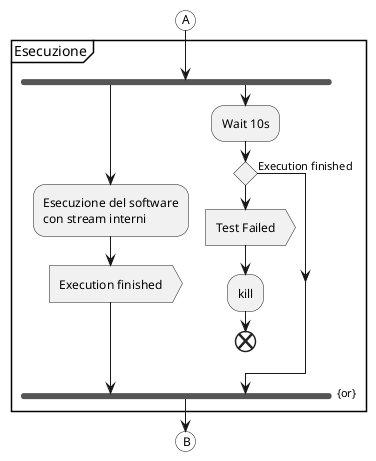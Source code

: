 @startuml

#white:(A)
partition Esecuzione {
    fork
        :Esecuzione del software
        con stream interni;
        :Execution finished>
    fork again
        :Wait 10s;
        if () then (Execution finished)
        else 
            :Test Failed>
            :kill;
            end
        endif
    endfork{or}
}

#white:(B)

@enduml